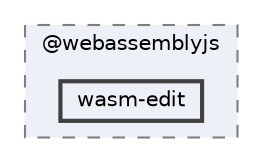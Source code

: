 digraph "pkiclassroomrescheduler/src/main/frontend/node_modules/@webassemblyjs/wasm-edit"
{
 // LATEX_PDF_SIZE
  bgcolor="transparent";
  edge [fontname=Helvetica,fontsize=10,labelfontname=Helvetica,labelfontsize=10];
  node [fontname=Helvetica,fontsize=10,shape=box,height=0.2,width=0.4];
  compound=true
  subgraph clusterdir_b3e94aab20e94a5d7457593ecb275426 {
    graph [ bgcolor="#edf0f7", pencolor="grey50", label="@webassemblyjs", fontname=Helvetica,fontsize=10 style="filled,dashed", URL="dir_b3e94aab20e94a5d7457593ecb275426.html",tooltip=""]
  dir_ca5310521241ebec72f6c657b20563bd [label="wasm-edit", fillcolor="#edf0f7", color="grey25", style="filled,bold", URL="dir_ca5310521241ebec72f6c657b20563bd.html",tooltip=""];
  }
}

